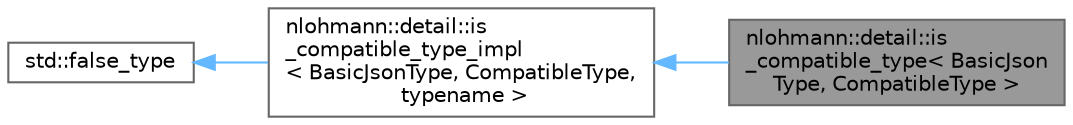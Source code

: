 digraph "nlohmann::detail::is_compatible_type&lt; BasicJsonType, CompatibleType &gt;"
{
 // LATEX_PDF_SIZE
  bgcolor="transparent";
  edge [fontname=Helvetica,fontsize=10,labelfontname=Helvetica,labelfontsize=10];
  node [fontname=Helvetica,fontsize=10,shape=box,height=0.2,width=0.4];
  rankdir="LR";
  Node1 [id="Node000001",label="nlohmann::detail::is\l_compatible_type\< BasicJson\lType, CompatibleType \>",height=0.2,width=0.4,color="gray40", fillcolor="grey60", style="filled", fontcolor="black",tooltip=" "];
  Node2 -> Node1 [id="edge5_Node000001_Node000002",dir="back",color="steelblue1",style="solid",tooltip=" "];
  Node2 [id="Node000002",label="nlohmann::detail::is\l_compatible_type_impl\l\< BasicJsonType, CompatibleType,\l typename \>",height=0.2,width=0.4,color="gray40", fillcolor="white", style="filled",URL="$structnlohmann_1_1detail_1_1is__compatible__type__impl.html",tooltip=" "];
  Node3 -> Node2 [id="edge6_Node000002_Node000003",dir="back",color="steelblue1",style="solid",tooltip=" "];
  Node3 [id="Node000003",label="std::false_type",height=0.2,width=0.4,color="gray40", fillcolor="white", style="filled",tooltip=" "];
}
